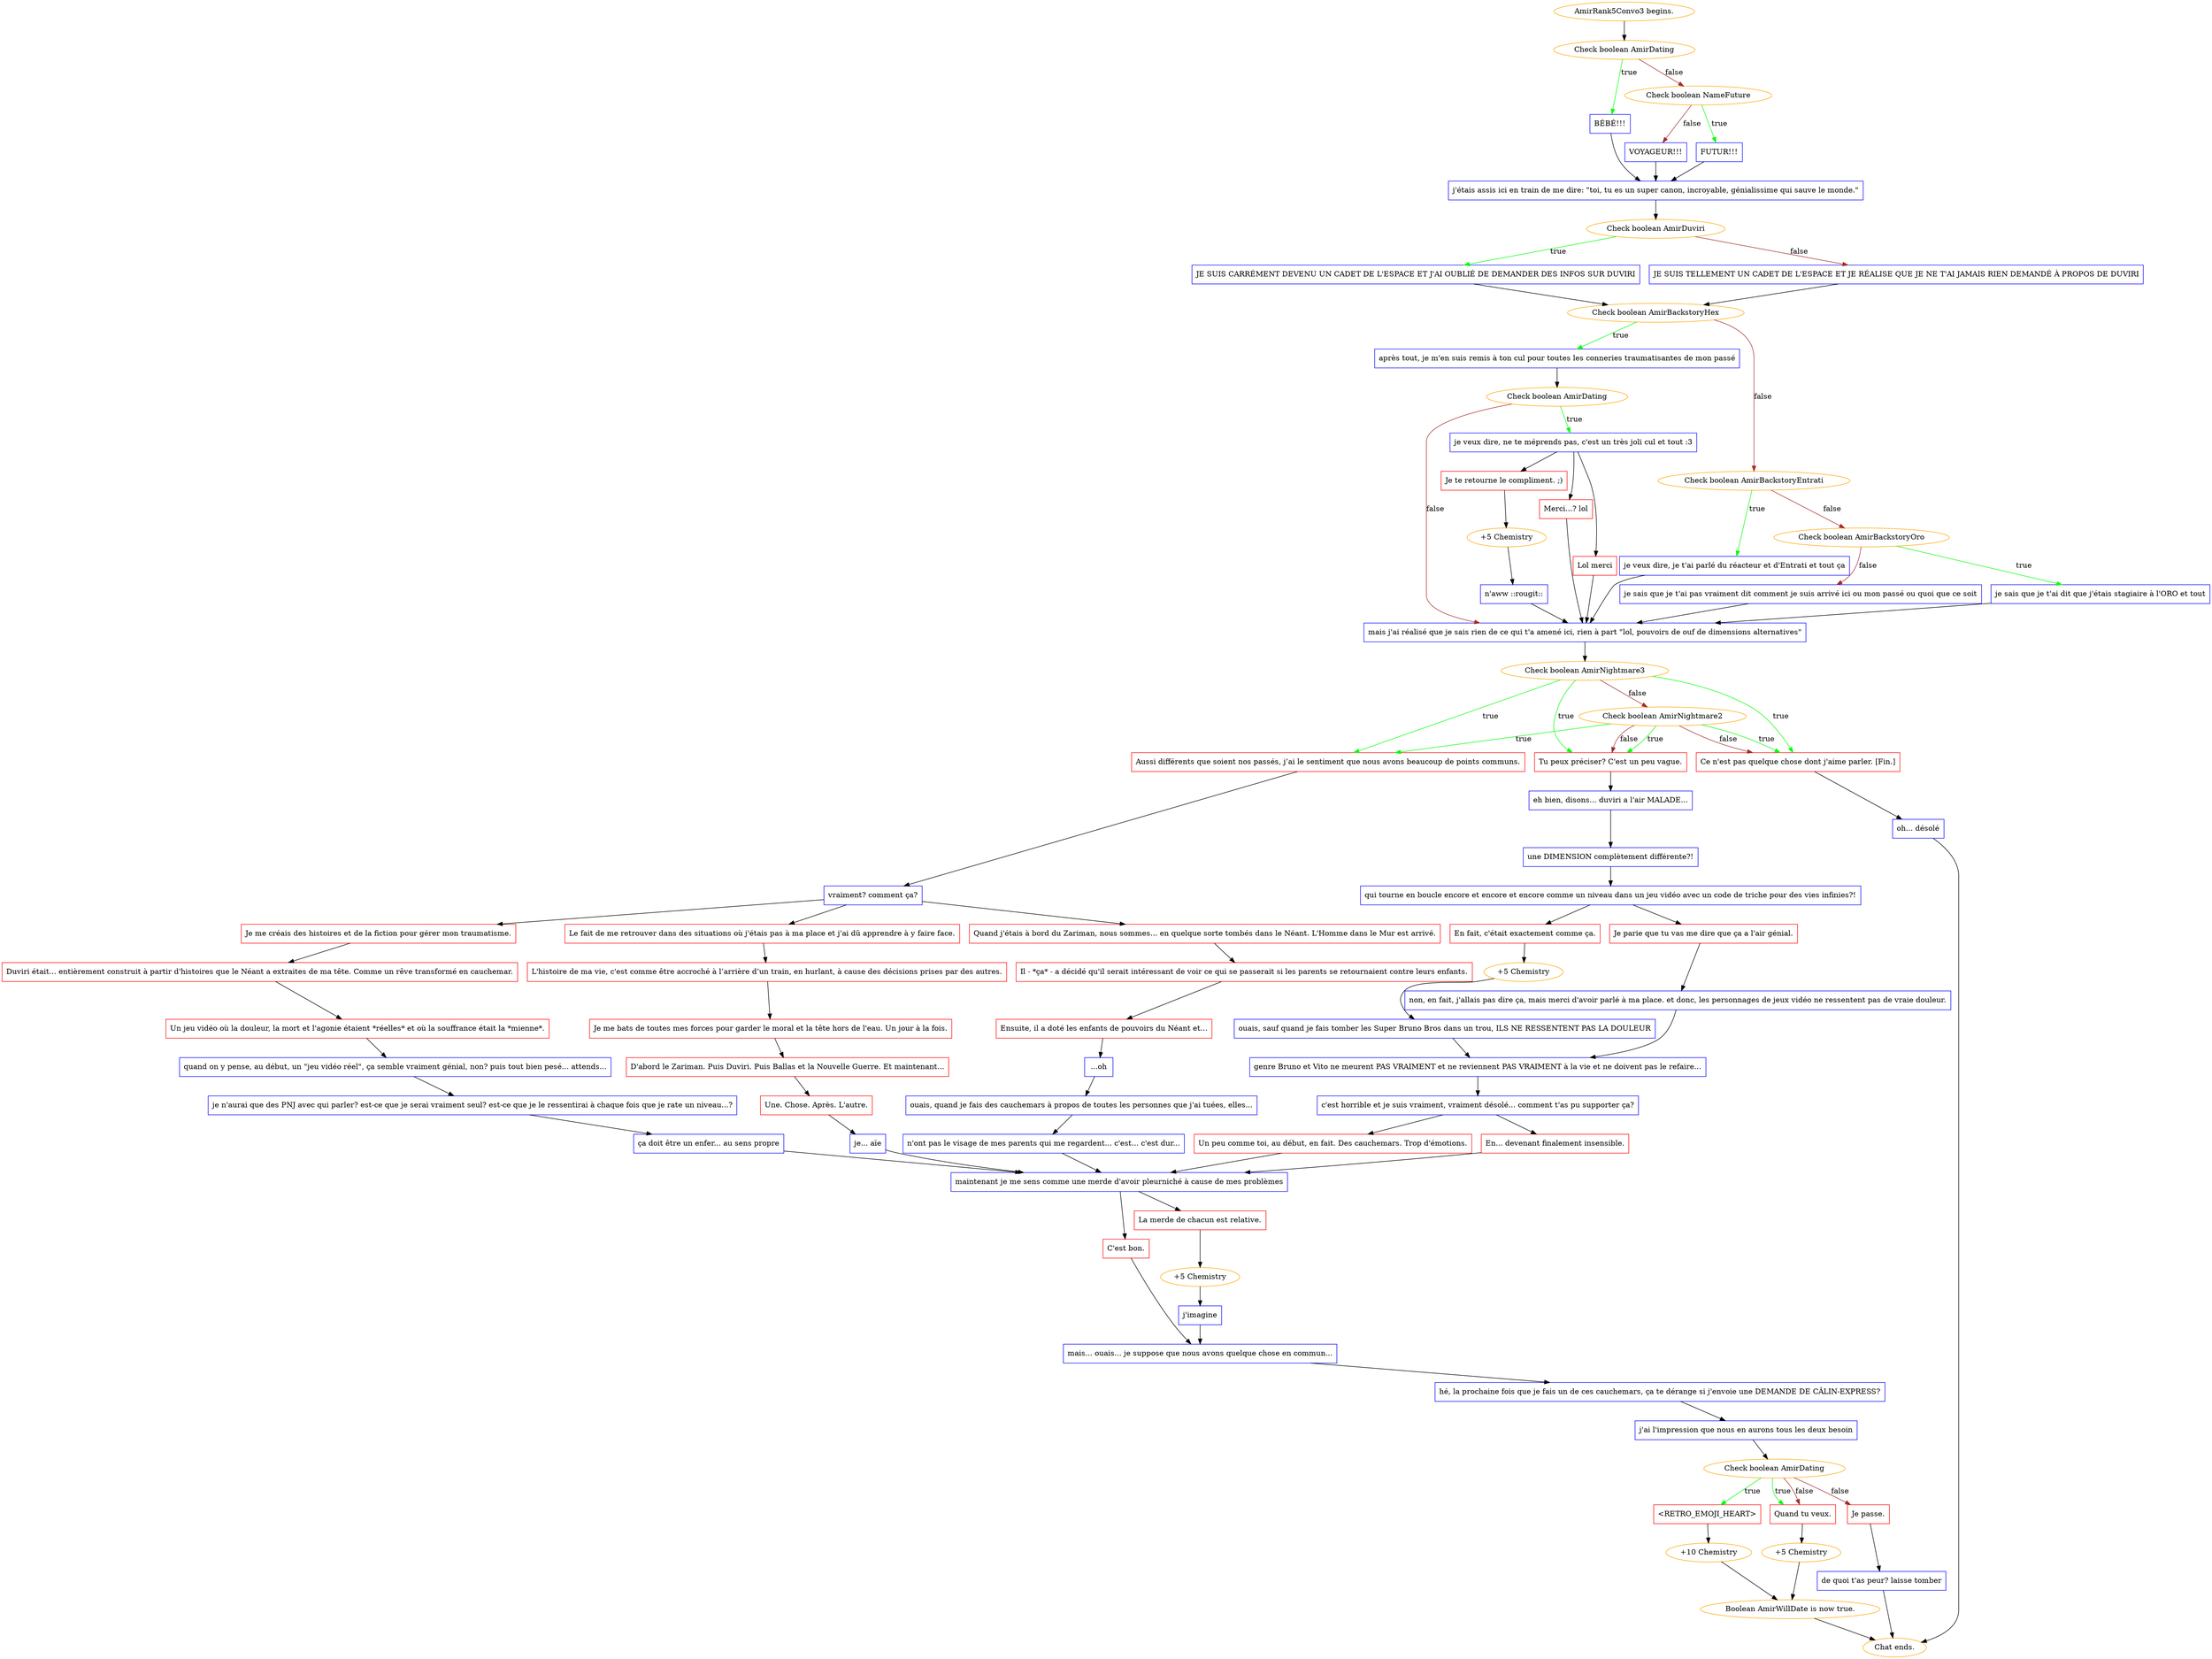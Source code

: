digraph {
	"AmirRank5Convo3 begins." [color=orange];
		"AmirRank5Convo3 begins." -> j2261022013;
	j2261022013 [label="Check boolean AmirDating",color=orange];
		j2261022013 -> j970527773 [label=true,color=green];
		j2261022013 -> j72467946 [label=false,color=brown];
	j970527773 [label="BÉBÉ!!!",shape=box,color=blue];
		j970527773 -> j1945572581;
	j72467946 [label="Check boolean NameFuture",color=orange];
		j72467946 -> j3326230147 [label=true,color=green];
		j72467946 -> j2079007402 [label=false,color=brown];
	j1945572581 [label="j'étais assis ici en train de me dire: \"toi, tu es un super canon, incroyable, génialissime qui sauve le monde.\"",shape=box,color=blue];
		j1945572581 -> j1286347038;
	j3326230147 [label="FUTUR!!!",shape=box,color=blue];
		j3326230147 -> j1945572581;
	j2079007402 [label="VOYAGEUR!!!",shape=box,color=blue];
		j2079007402 -> j1945572581;
	j1286347038 [label="Check boolean AmirDuviri",color=orange];
		j1286347038 -> j2246287643 [label=true,color=green];
		j1286347038 -> j1726719721 [label=false,color=brown];
	j2246287643 [label="JE SUIS CARRÉMENT DEVENU UN CADET DE L'ESPACE ET J'AI OUBLIÉ DE DEMANDER DES INFOS SUR DUVIRI",shape=box,color=blue];
		j2246287643 -> j2590777502;
	j1726719721 [label="JE SUIS TELLEMENT UN CADET DE L'ESPACE ET JE RÉALISE QUE JE NE T'AI JAMAIS RIEN DEMANDÉ À PROPOS DE DUVIRI",shape=box,color=blue];
		j1726719721 -> j2590777502;
	j2590777502 [label="Check boolean AmirBackstoryHex",color=orange];
		j2590777502 -> j636122036 [label=true,color=green];
		j2590777502 -> j1696568923 [label=false,color=brown];
	j636122036 [label="après tout, je m'en suis remis à ton cul pour toutes les conneries traumatisantes de mon passé",shape=box,color=blue];
		j636122036 -> j3776029326;
	j1696568923 [label="Check boolean AmirBackstoryEntrati",color=orange];
		j1696568923 -> j4085997089 [label=true,color=green];
		j1696568923 -> j2792207335 [label=false,color=brown];
	j3776029326 [label="Check boolean AmirDating",color=orange];
		j3776029326 -> j1407774962 [label=true,color=green];
		j3776029326 -> j4243987634 [label=false,color=brown];
	j4085997089 [label="je veux dire, je t'ai parlé du réacteur et d'Entrati et tout ça",shape=box,color=blue];
		j4085997089 -> j4243987634;
	j2792207335 [label="Check boolean AmirBackstoryOro",color=orange];
		j2792207335 -> j3532706524 [label=true,color=green];
		j2792207335 -> j799874594 [label=false,color=brown];
	j1407774962 [label="je veux dire, ne te méprends pas, c'est un très joli cul et tout :3",shape=box,color=blue];
		j1407774962 -> j1503893066;
		j1407774962 -> j484464640;
		j1407774962 -> j976687105;
	j4243987634 [label="mais j'ai réalisé que je sais rien de ce qui t'a amené ici, rien à part \"lol, pouvoirs de ouf de dimensions alternatives\"",shape=box,color=blue];
		j4243987634 -> j271836278;
	j3532706524 [label="je sais que je t'ai dit que j'étais stagiaire à l'ORO et tout",shape=box,color=blue];
		j3532706524 -> j4243987634;
	j799874594 [label="je sais que je t'ai pas vraiment dit comment je suis arrivé ici ou mon passé ou quoi que ce soit",shape=box,color=blue];
		j799874594 -> j4243987634;
	j1503893066 [label="Merci...? lol",shape=box,color=red];
		j1503893066 -> j4243987634;
	j484464640 [label="Lol merci",shape=box,color=red];
		j484464640 -> j4243987634;
	j976687105 [label="Je te retourne le compliment. ;)",shape=box,color=red];
		j976687105 -> j3472894226;
	j271836278 [label="Check boolean AmirNightmare3",color=orange];
		j271836278 -> j809421799 [label=true,color=green];
		j271836278 -> j1902447740 [label=true,color=green];
		j271836278 -> j4064691920 [label=true,color=green];
		j271836278 -> j1631747654 [label=false,color=brown];
	j3472894226 [label="+5 Chemistry",color=orange];
		j3472894226 -> j1391087283;
	j809421799 [label="Aussi différents que soient nos passés, j’ai le sentiment que nous avons beaucoup de points communs.",shape=box,color=red];
		j809421799 -> j3650242940;
	j1902447740 [label="Tu peux préciser? C'est un peu vague.",shape=box,color=red];
		j1902447740 -> j3481336997;
	j4064691920 [label="Ce n'est pas quelque chose dont j'aime parler. [Fin.]",shape=box,color=red];
		j4064691920 -> j4141047253;
	j1631747654 [label="Check boolean AmirNightmare2",color=orange];
		j1631747654 -> j809421799 [label=true,color=green];
		j1631747654 -> j1902447740 [label=true,color=green];
		j1631747654 -> j4064691920 [label=true,color=green];
		j1631747654 -> j1902447740 [label=false,color=brown];
		j1631747654 -> j4064691920 [label=false,color=brown];
	j1391087283 [label="n'aww ::rougit::",shape=box,color=blue];
		j1391087283 -> j4243987634;
	j3650242940 [label="vraiment? comment ça?",shape=box,color=blue];
		j3650242940 -> j1043996501;
		j3650242940 -> j2125444287;
		j3650242940 -> j2042538906;
	j3481336997 [label="eh bien, disons... duviri a l'air MALADE...",shape=box,color=blue];
		j3481336997 -> j2557617495;
	j4141047253 [label="oh... désolé",shape=box,color=blue];
		j4141047253 -> "Chat ends.";
	j1043996501 [label="Je me créais des histoires et de la fiction pour gérer mon traumatisme.",shape=box,color=red];
		j1043996501 -> j2959162771;
	j2125444287 [label="Le fait de me retrouver dans des situations où j'étais pas à ma place et j'ai dû apprendre à y faire face.",shape=box,color=red];
		j2125444287 -> j4257578142;
	j2042538906 [label="Quand j'étais à bord du Zariman, nous sommes... en quelque sorte tombés dans le Néant. L'Homme dans le Mur est arrivé.",shape=box,color=red];
		j2042538906 -> j3917947263;
	j2557617495 [label="une DIMENSION complètement différente?!",shape=box,color=blue];
		j2557617495 -> j3938150249;
	"Chat ends." [color=orange];
	j2959162771 [label="Duviri était... entièrement construit à partir d'histoires que le Néant a extraites de ma tête. Comme un rêve transformé en cauchemar.",shape=box,color=red];
		j2959162771 -> j1730778704;
	j4257578142 [label="L'histoire de ma vie, c'est comme être accroché à l’arrière d’un train, en hurlant, à cause des décisions prises par des autres.",shape=box,color=red];
		j4257578142 -> j4203460261;
	j3917947263 [label="Il - *ça* - a décidé qu'il serait intéressant de voir ce qui se passerait si les parents se retournaient contre leurs enfants.",shape=box,color=red];
		j3917947263 -> j2398970645;
	j3938150249 [label="qui tourne en boucle encore et encore et encore comme un niveau dans un jeu vidéo avec un code de triche pour des vies infinies?!",shape=box,color=blue];
		j3938150249 -> j3636911873;
		j3938150249 -> j1251179863;
	j1730778704 [label="Un jeu vidéo où la douleur, la mort et l'agonie étaient *réelles* et où la souffrance était la *mienne*.",shape=box,color=red];
		j1730778704 -> j577355214;
	j4203460261 [label="Je me bats de toutes mes forces pour garder le moral et la tête hors de l'eau. Un jour à la fois.",shape=box,color=red];
		j4203460261 -> j661310794;
	j2398970645 [label="Ensuite, il a doté les enfants de pouvoirs du Néant et...",shape=box,color=red];
		j2398970645 -> j3742288843;
	j3636911873 [label="Je parie que tu vas me dire que ça a l'air génial.",shape=box,color=red];
		j3636911873 -> j3445432311;
	j1251179863 [label="En fait, c'était exactement comme ça.",shape=box,color=red];
		j1251179863 -> j1762799863;
	j577355214 [label="quand on y pense, au début, un \"jeu vidéo réel\", ça semble vraiment génial, non? puis tout bien pesé... attends...",shape=box,color=blue];
		j577355214 -> j1417406417;
	j661310794 [label="D'abord le Zariman. Puis Duviri. Puis Ballas et la Nouvelle Guerre. Et maintenant...",shape=box,color=red];
		j661310794 -> j4274590928;
	j3742288843 [label="...oh",shape=box,color=blue];
		j3742288843 -> j3077297499;
	j3445432311 [label="non, en fait, j'allais pas dire ça, mais merci d'avoir parlé à ma place. et donc, les personnages de jeux vidéo ne ressentent pas de vraie douleur.",shape=box,color=blue];
		j3445432311 -> j625795802;
	j1762799863 [label="+5 Chemistry",color=orange];
		j1762799863 -> j3093225131;
	j1417406417 [label="je n'aurai que des PNJ avec qui parler? est-ce que je serai vraiment seul? est-ce que je le ressentirai à chaque fois que je rate un niveau...?",shape=box,color=blue];
		j1417406417 -> j1819707774;
	j4274590928 [label="Une. Chose. Après. L'autre.",shape=box,color=red];
		j4274590928 -> j8544204;
	j3077297499 [label="ouais, quand je fais des cauchemars à propos de toutes les personnes que j'ai tuées, elles...",shape=box,color=blue];
		j3077297499 -> j1441430286;
	j625795802 [label="genre Bruno et Vito ne meurent PAS VRAIMENT et ne reviennent PAS VRAIMENT à la vie et ne doivent pas le refaire...",shape=box,color=blue];
		j625795802 -> j3173306277;
	j3093225131 [label="ouais, sauf quand je fais tomber les Super Bruno Bros dans un trou, ILS NE RESSENTENT PAS LA DOULEUR",shape=box,color=blue];
		j3093225131 -> j625795802;
	j1819707774 [label="ça doit être un enfer... au sens propre",shape=box,color=blue];
		j1819707774 -> j2284350077;
	j8544204 [label="je... aïe",shape=box,color=blue];
		j8544204 -> j2284350077;
	j1441430286 [label="n'ont pas le visage de mes parents qui me regardent... c'est... c'est dur...",shape=box,color=blue];
		j1441430286 -> j2284350077;
	j3173306277 [label="c'est horrible et je suis vraiment, vraiment désolé... comment t'as pu supporter ça?",shape=box,color=blue];
		j3173306277 -> j79693400;
		j3173306277 -> j3064384544;
	j2284350077 [label="maintenant je me sens comme une merde d'avoir pleurniché à cause de mes problèmes",shape=box,color=blue];
		j2284350077 -> j2041279442;
		j2284350077 -> j3125801780;
	j79693400 [label="Un peu comme toi, au début, en fait. Des cauchemars. Trop d'émotions.",shape=box,color=red];
		j79693400 -> j2284350077;
	j3064384544 [label="En... devenant finalement insensible.",shape=box,color=red];
		j3064384544 -> j2284350077;
	j2041279442 [label="C'est bon.",shape=box,color=red];
		j2041279442 -> j3747232477;
	j3125801780 [label="La merde de chacun est relative.",shape=box,color=red];
		j3125801780 -> j458779872;
	j3747232477 [label="mais... ouais... je suppose que nous avons quelque chose en commun...",shape=box,color=blue];
		j3747232477 -> j2430440780;
	j458779872 [label="+5 Chemistry",color=orange];
		j458779872 -> j2896237661;
	j2430440780 [label="hé, la prochaine fois que je fais un de ces cauchemars, ça te dérange si j'envoie une DEMANDE DE CÂLIN-EXPRESS?",shape=box,color=blue];
		j2430440780 -> j994596531;
	j2896237661 [label="j'imagine",shape=box,color=blue];
		j2896237661 -> j3747232477;
	j994596531 [label="j'ai l'impression que nous en aurons tous les deux besoin",shape=box,color=blue];
		j994596531 -> j4193720284;
	j4193720284 [label="Check boolean AmirDating",color=orange];
		j4193720284 -> j2819936074 [label=true,color=green];
		j4193720284 -> j3261354255 [label=true,color=green];
		j4193720284 -> j3261354255 [label=false,color=brown];
		j4193720284 -> j851773806 [label=false,color=brown];
	j2819936074 [label="<RETRO_EMOJI_HEART>",shape=box,color=red];
		j2819936074 -> j1523779935;
	j3261354255 [label="Quand tu veux.",shape=box,color=red];
		j3261354255 -> j1792199069;
	j851773806 [label="Je passe.",shape=box,color=red];
		j851773806 -> j2966125845;
	j1523779935 [label="+10 Chemistry",color=orange];
		j1523779935 -> j661208215;
	j1792199069 [label="+5 Chemistry",color=orange];
		j1792199069 -> j661208215;
	j2966125845 [label="de quoi t'as peur? laisse tomber",shape=box,color=blue];
		j2966125845 -> "Chat ends.";
	j661208215 [label="Boolean AmirWillDate is now true.",color=orange];
		j661208215 -> "Chat ends.";
}